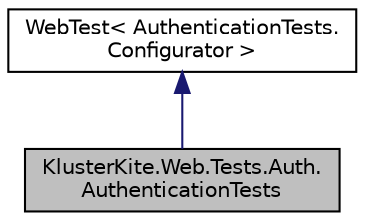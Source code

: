 digraph "KlusterKite.Web.Tests.Auth.AuthenticationTests"
{
  edge [fontname="Helvetica",fontsize="10",labelfontname="Helvetica",labelfontsize="10"];
  node [fontname="Helvetica",fontsize="10",shape=record];
  Node0 [label="KlusterKite.Web.Tests.Auth.\lAuthenticationTests",height=0.2,width=0.4,color="black", fillcolor="grey75", style="filled", fontcolor="black"];
  Node1 -> Node0 [dir="back",color="midnightblue",fontsize="10",style="solid",fontname="Helvetica"];
  Node1 [label="WebTest\< AuthenticationTests.\lConfigurator \>",height=0.2,width=0.4,color="black", fillcolor="white", style="filled",URL="$class_kluster_kite_1_1_web_1_1_tests_1_1_web_test.html"];
}
